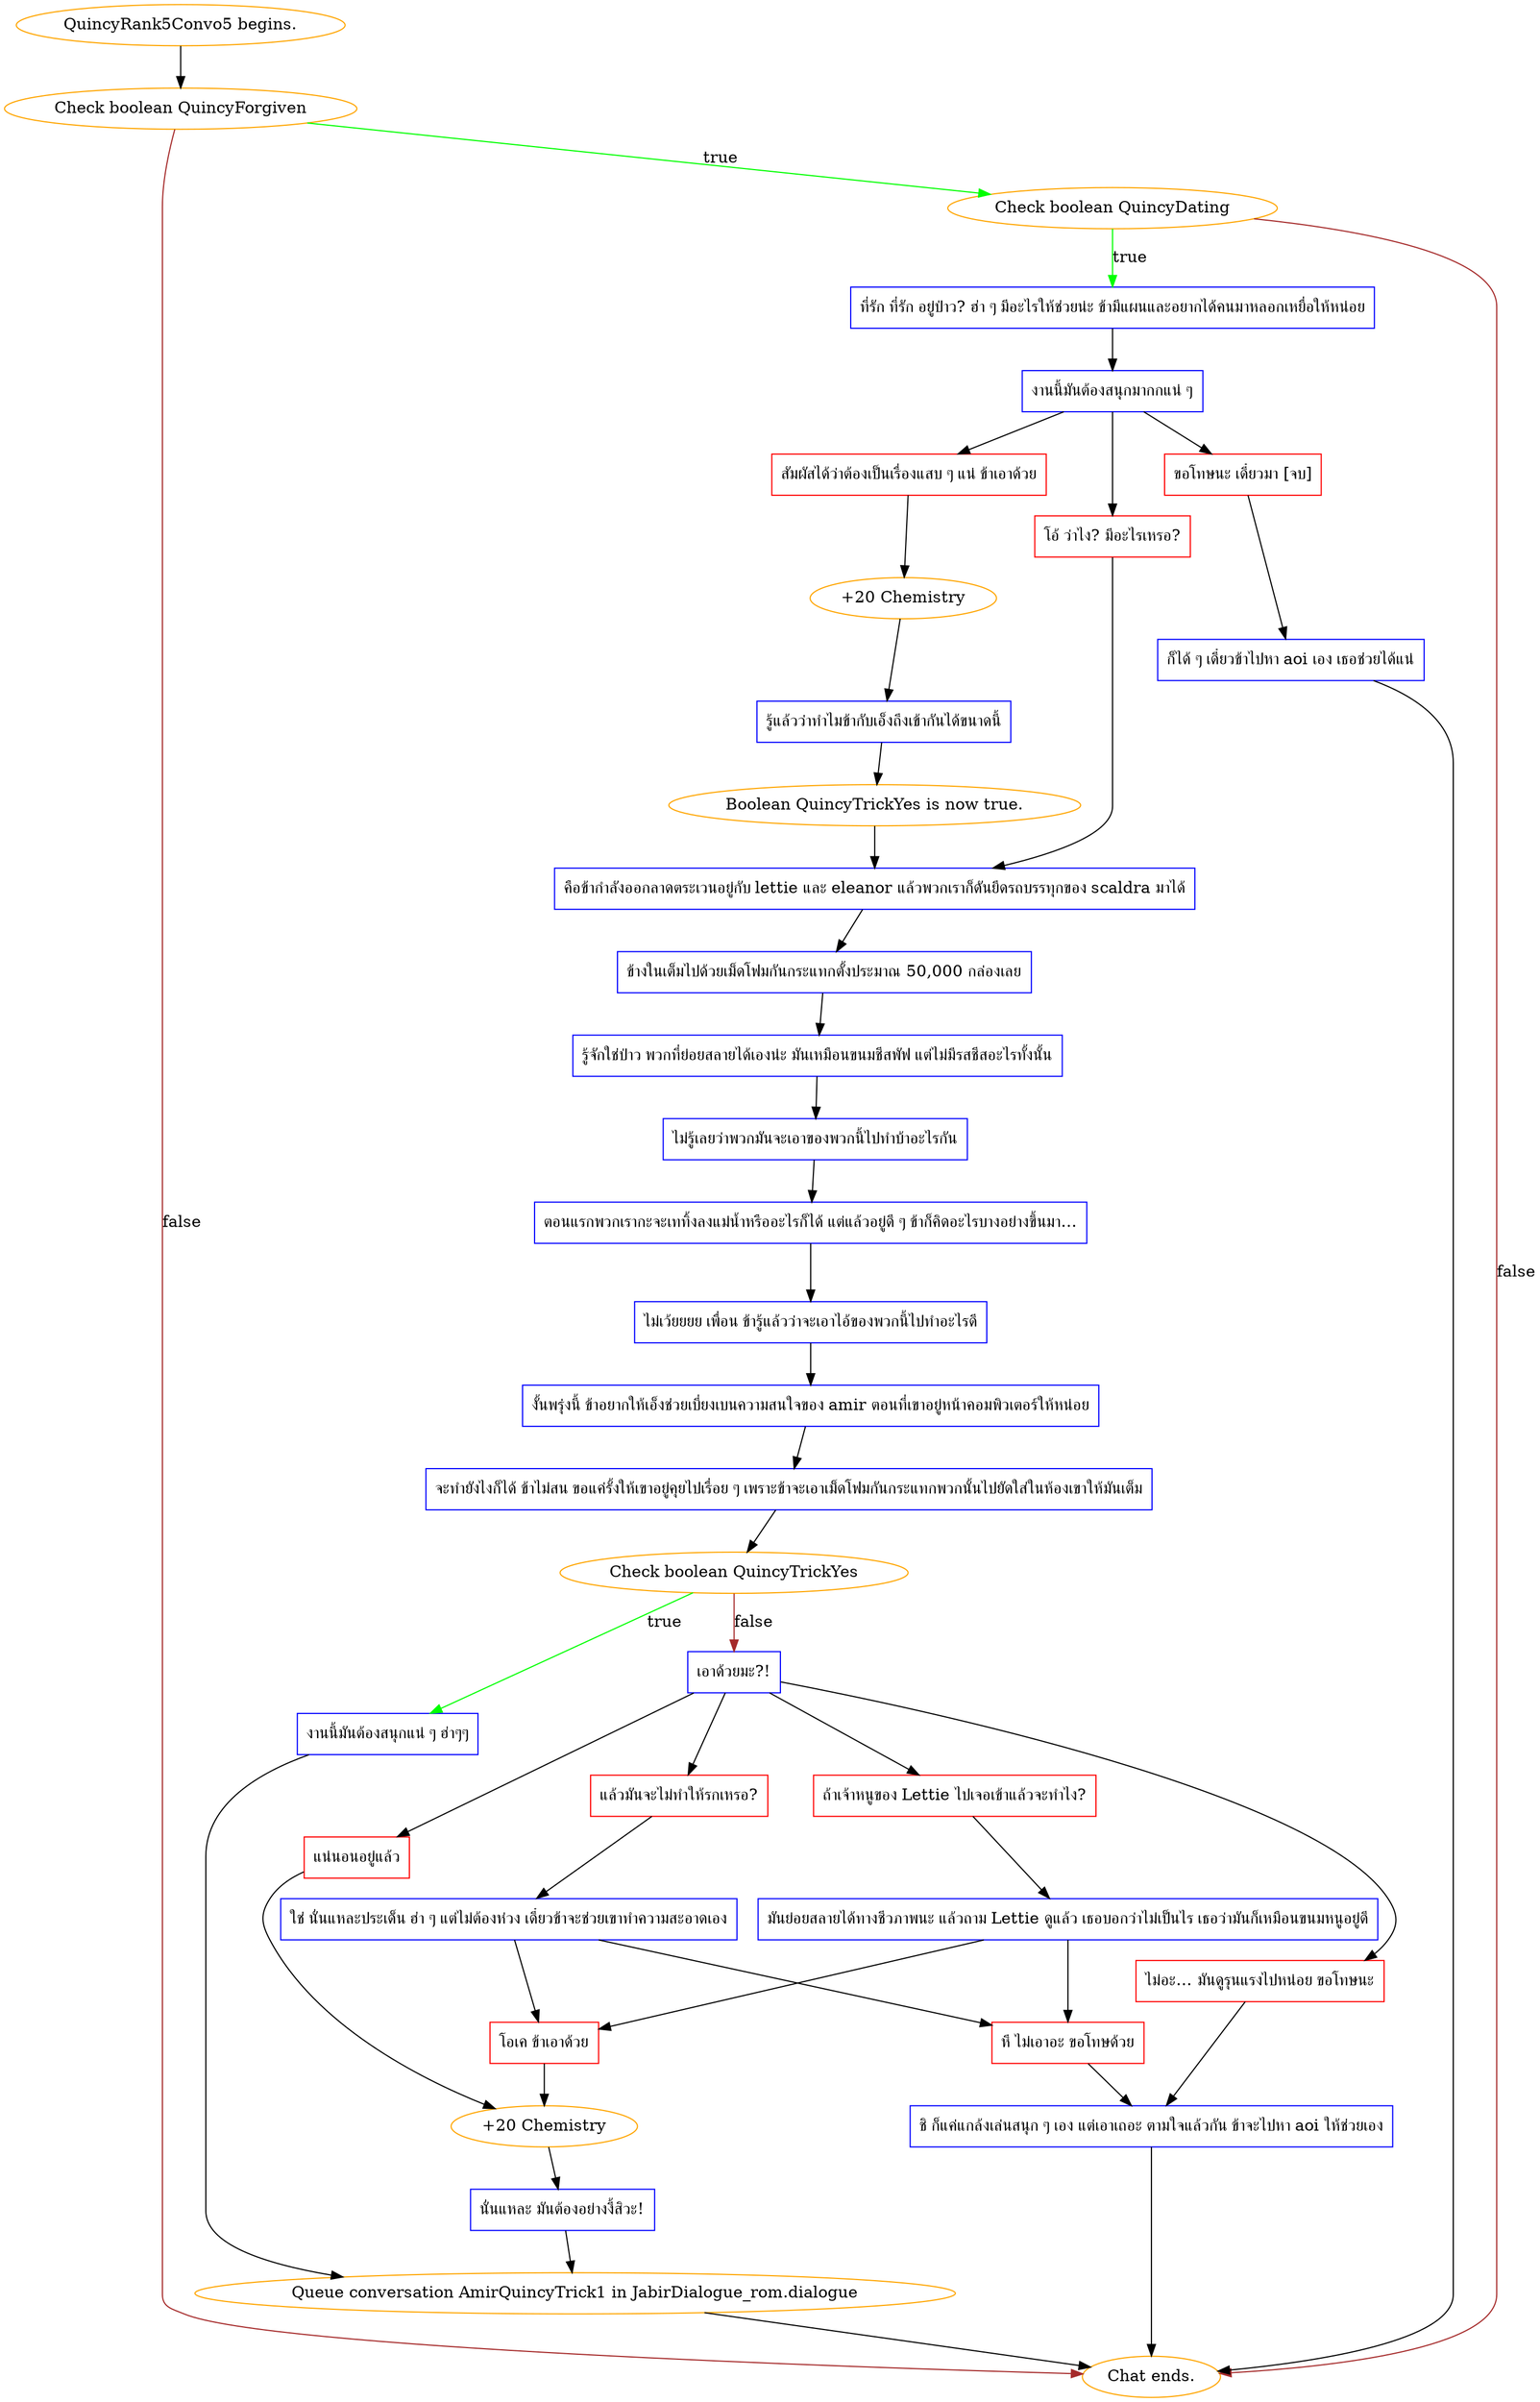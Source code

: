 digraph {
	"QuincyRank5Convo5 begins." [color=orange];
		"QuincyRank5Convo5 begins." -> j2406381004;
	j2406381004 [label="Check boolean QuincyForgiven",color=orange];
		j2406381004 -> j2463720372 [label=true,color=green];
		j2406381004 -> "Chat ends." [label=false,color=brown];
	j2463720372 [label="Check boolean QuincyDating",color=orange];
		j2463720372 -> j4274417361 [label=true,color=green];
		j2463720372 -> "Chat ends." [label=false,color=brown];
	"Chat ends." [color=orange];
	j4274417361 [label="ที่รัก ที่รัก อยู่ป่าว? ฮ่า ๆ มีอะไรให้ช่วยน่ะ ข้ามีแผนและอยากได้คนมาหลอกเหยื่อให้หน่อย",shape=box,color=blue];
		j4274417361 -> j590522140;
	j590522140 [label="งานนี้มันต้องสนุกมากกแน่ ๆ",shape=box,color=blue];
		j590522140 -> j1090605299;
		j590522140 -> j224053804;
		j590522140 -> j2760263216;
	j1090605299 [label="สัมผัสได้ว่าต้องเป็นเรื่องแสบ ๆ แน่ ข้าเอาด้วย",shape=box,color=red];
		j1090605299 -> j135969625;
	j224053804 [label="โอ้ ว่าไง? มีอะไรเหรอ?",shape=box,color=red];
		j224053804 -> j2757951805;
	j2760263216 [label="ขอโทษนะ เดี๋ยวมา [จบ]",shape=box,color=red];
		j2760263216 -> j4003452558;
	j135969625 [label="+20 Chemistry",color=orange];
		j135969625 -> j2377069037;
	j2757951805 [label="คือข้ากำลังออกลาดตระเวนอยู่กับ lettie และ eleanor แล้วพวกเราก็ดันยึดรถบรรทุกของ scaldra มาได้",shape=box,color=blue];
		j2757951805 -> j2310645925;
	j4003452558 [label="ก็ได้ ๆ เดี๋ยวข้าไปหา aoi เอง เธอช่วยได้แน่",shape=box,color=blue];
		j4003452558 -> "Chat ends.";
	j2377069037 [label="รู้แล้วว่าทำไมข้ากับเอ็งถึงเข้ากันได้ขนาดนี้",shape=box,color=blue];
		j2377069037 -> j2030897619;
	j2310645925 [label="ข้างในเต็มไปด้วยเม็ดโฟมกันกระแทกตั้งประมาณ 50,000 กล่องเลย",shape=box,color=blue];
		j2310645925 -> j2503357719;
	j2030897619 [label="Boolean QuincyTrickYes is now true.",color=orange];
		j2030897619 -> j2757951805;
	j2503357719 [label="รู้จักใช่ป่าว พวกที่ย่อยสลายได้เองน่ะ มันเหมือนขนมชีสพัฟ แต่ไม่มีรสชีสอะไรทั้งนั้น",shape=box,color=blue];
		j2503357719 -> j4220251781;
	j4220251781 [label="ไม่รู้เลยว่าพวกมันจะเอาของพวกนี้ไปทำบ้าอะไรกัน",shape=box,color=blue];
		j4220251781 -> j803787882;
	j803787882 [label="ตอนแรกพวกเรากะจะเททิ้งลงแม่น้ำหรืออะไรก็ได้ แต่แล้วอยู่ดี ๆ ข้าก็คิดอะไรบางอย่างขึ้นมา…",shape=box,color=blue];
		j803787882 -> j421188706;
	j421188706 [label="ไม่เว้ยยยย เพื่อน ข้ารู้แล้วว่าจะเอาไอ้ของพวกนี้ไปทำอะไรดี",shape=box,color=blue];
		j421188706 -> j2691283846;
	j2691283846 [label="งั้นพรุ่งนี้ ข้าอยากให้เอ็งช่วยเบี่ยงเบนความสนใจของ amir ตอนที่เขาอยู่หน้าคอมพิวเตอร์ให้หน่อย",shape=box,color=blue];
		j2691283846 -> j2522067450;
	j2522067450 [label="จะทำยังไงก็ได้ ข้าไม่สน ขอแค่รั้งให้เขาอยู่คุยไปเรื่อย ๆ เพราะข้าจะเอาเม็ดโฟมกันกระแทกพวกนั้นไปยัดใส่ในห้องเขาให้มันเต็ม",shape=box,color=blue];
		j2522067450 -> j1473036272;
	j1473036272 [label="Check boolean QuincyTrickYes",color=orange];
		j1473036272 -> j2019432583 [label=true,color=green];
		j1473036272 -> j2888811901 [label=false,color=brown];
	j2019432583 [label="งานนี้มันต้องสนุกแน่ ๆ ฮ่าๆๆ",shape=box,color=blue];
		j2019432583 -> "Initiate conversation AmirQuincyTrick1 in JabirDialogue_rom.dialogue";
	j2888811901 [label="เอาด้วยมะ?!",shape=box,color=blue];
		j2888811901 -> j4156890089;
		j2888811901 -> j1966221768;
		j2888811901 -> j1049339434;
		j2888811901 -> j3927815543;
	"Initiate conversation AmirQuincyTrick1 in JabirDialogue_rom.dialogue" [label="Queue conversation AmirQuincyTrick1 in JabirDialogue_rom.dialogue",color=orange];
		"Initiate conversation AmirQuincyTrick1 in JabirDialogue_rom.dialogue" -> "Chat ends.";
	j4156890089 [label="แน่นอนอยู่แล้ว",shape=box,color=red];
		j4156890089 -> j2918265804;
	j1966221768 [label="แล้วมันจะไม่ทำให้รกเหรอ?",shape=box,color=red];
		j1966221768 -> j2631282645;
	j1049339434 [label="ถ้าเจ้าหนูของ Lettie ไปเจอเข้าแล้วจะทำไง?",shape=box,color=red];
		j1049339434 -> j2185922162;
	j3927815543 [label="ไม่อะ… มันดูรุนแรงไปหน่อย ขอโทษนะ",shape=box,color=red];
		j3927815543 -> j1649084485;
	j2918265804 [label="+20 Chemistry",color=orange];
		j2918265804 -> j791793850;
	j2631282645 [label="ใช่ นั่นแหละประเด็น ฮ่า ๆ แต่ไม่ต้องห่วง เดี๋ยวข้าจะช่วยเขาทำความสะอาดเอง",shape=box,color=blue];
		j2631282645 -> j3564645488;
		j2631282645 -> j2517197926;
	j2185922162 [label="มันย่อยสลายได้ทางชีวภาพนะ แล้วถาม Lettie ดูแล้ว เธอบอกว่าไม่เป็นไร เธอว่ามันก็เหมือนขนมหนูอยู่ดี",shape=box,color=blue];
		j2185922162 -> j3564645488;
		j2185922162 -> j2517197926;
	j1649084485 [label="ชิ ก็แค่แกล้งเล่นสนุก ๆ เอง แต่เอาเถอะ ตามใจแล้วกัน ข้าจะไปหา aoi ให้ช่วยเอง",shape=box,color=blue];
		j1649084485 -> "Chat ends.";
	j791793850 [label="นั่นแหละ มันต้องอย่างงี้สิวะ!",shape=box,color=blue];
		j791793850 -> "Initiate conversation AmirQuincyTrick1 in JabirDialogue_rom.dialogue";
	j3564645488 [label="โอเค ข้าเอาด้วย",shape=box,color=red];
		j3564645488 -> j2918265804;
	j2517197926 [label="หึ ไม่เอาอะ ขอโทษด้วย",shape=box,color=red];
		j2517197926 -> j1649084485;
}